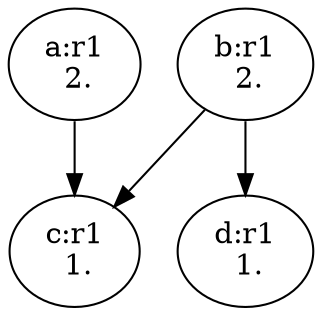 digraph G {
  a [label="a:r1
 2.", ];
  b [label="b:r1
 2.", ];
  c [label="c:r1
 1.", ];
  d [label="d:r1
 1.", ];
  
  
  a -> c;
  b -> c;
  b -> d;
  
  }